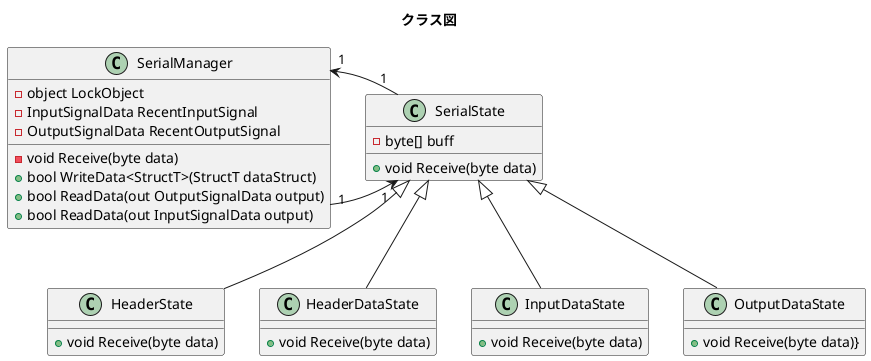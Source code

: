 @startuml

title クラス図

Class SerialManager {
	-void Receive(byte data)
	+bool WriteData<StructT>(StructT dataStruct)
	+bool ReadData(out OutputSignalData output)
	+bool ReadData(out InputSignalData output)
	-object LockObject
	-InputSignalData RecentInputSignal
	-OutputSignalData RecentOutputSignal
}


Class SerialState {
	
	+void Receive(byte data)
	-byte[] buff

}

Class HeaderState {
	+void Receive(byte data)
}

Class HeaderDataState{
	+void Receive(byte data)
}

Class InputDataState {
	+void Receive(byte data)
}

Class OutputDataState {
	+void Receive(byte data)}
}


SerialManager "1" -> "1" SerialState
SerialManager "1" <- "1" SerialState


SerialState <|-- HeaderState
SerialState <|-- HeaderDataState
SerialState <|-- InputDataState
SerialState <|-- OutputDataState


@enduml